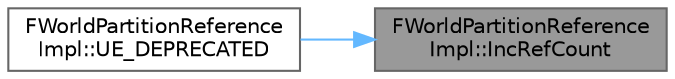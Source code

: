 digraph "FWorldPartitionReferenceImpl::IncRefCount"
{
 // INTERACTIVE_SVG=YES
 // LATEX_PDF_SIZE
  bgcolor="transparent";
  edge [fontname=Helvetica,fontsize=10,labelfontname=Helvetica,labelfontsize=10];
  node [fontname=Helvetica,fontsize=10,shape=box,height=0.2,width=0.4];
  rankdir="RL";
  Node1 [id="Node000001",label="FWorldPartitionReference\lImpl::IncRefCount",height=0.2,width=0.4,color="gray40", fillcolor="grey60", style="filled", fontcolor="black",tooltip=" "];
  Node1 -> Node2 [id="edge1_Node000001_Node000002",dir="back",color="steelblue1",style="solid",tooltip=" "];
  Node2 [id="Node000002",label="FWorldPartitionReference\lImpl::UE_DEPRECATED",height=0.2,width=0.4,color="grey40", fillcolor="white", style="filled",URL="$d1/de8/structFWorldPartitionReferenceImpl.html#a70b3eff504f8f7c189a132df7e51e5fa",tooltip=" "];
}
